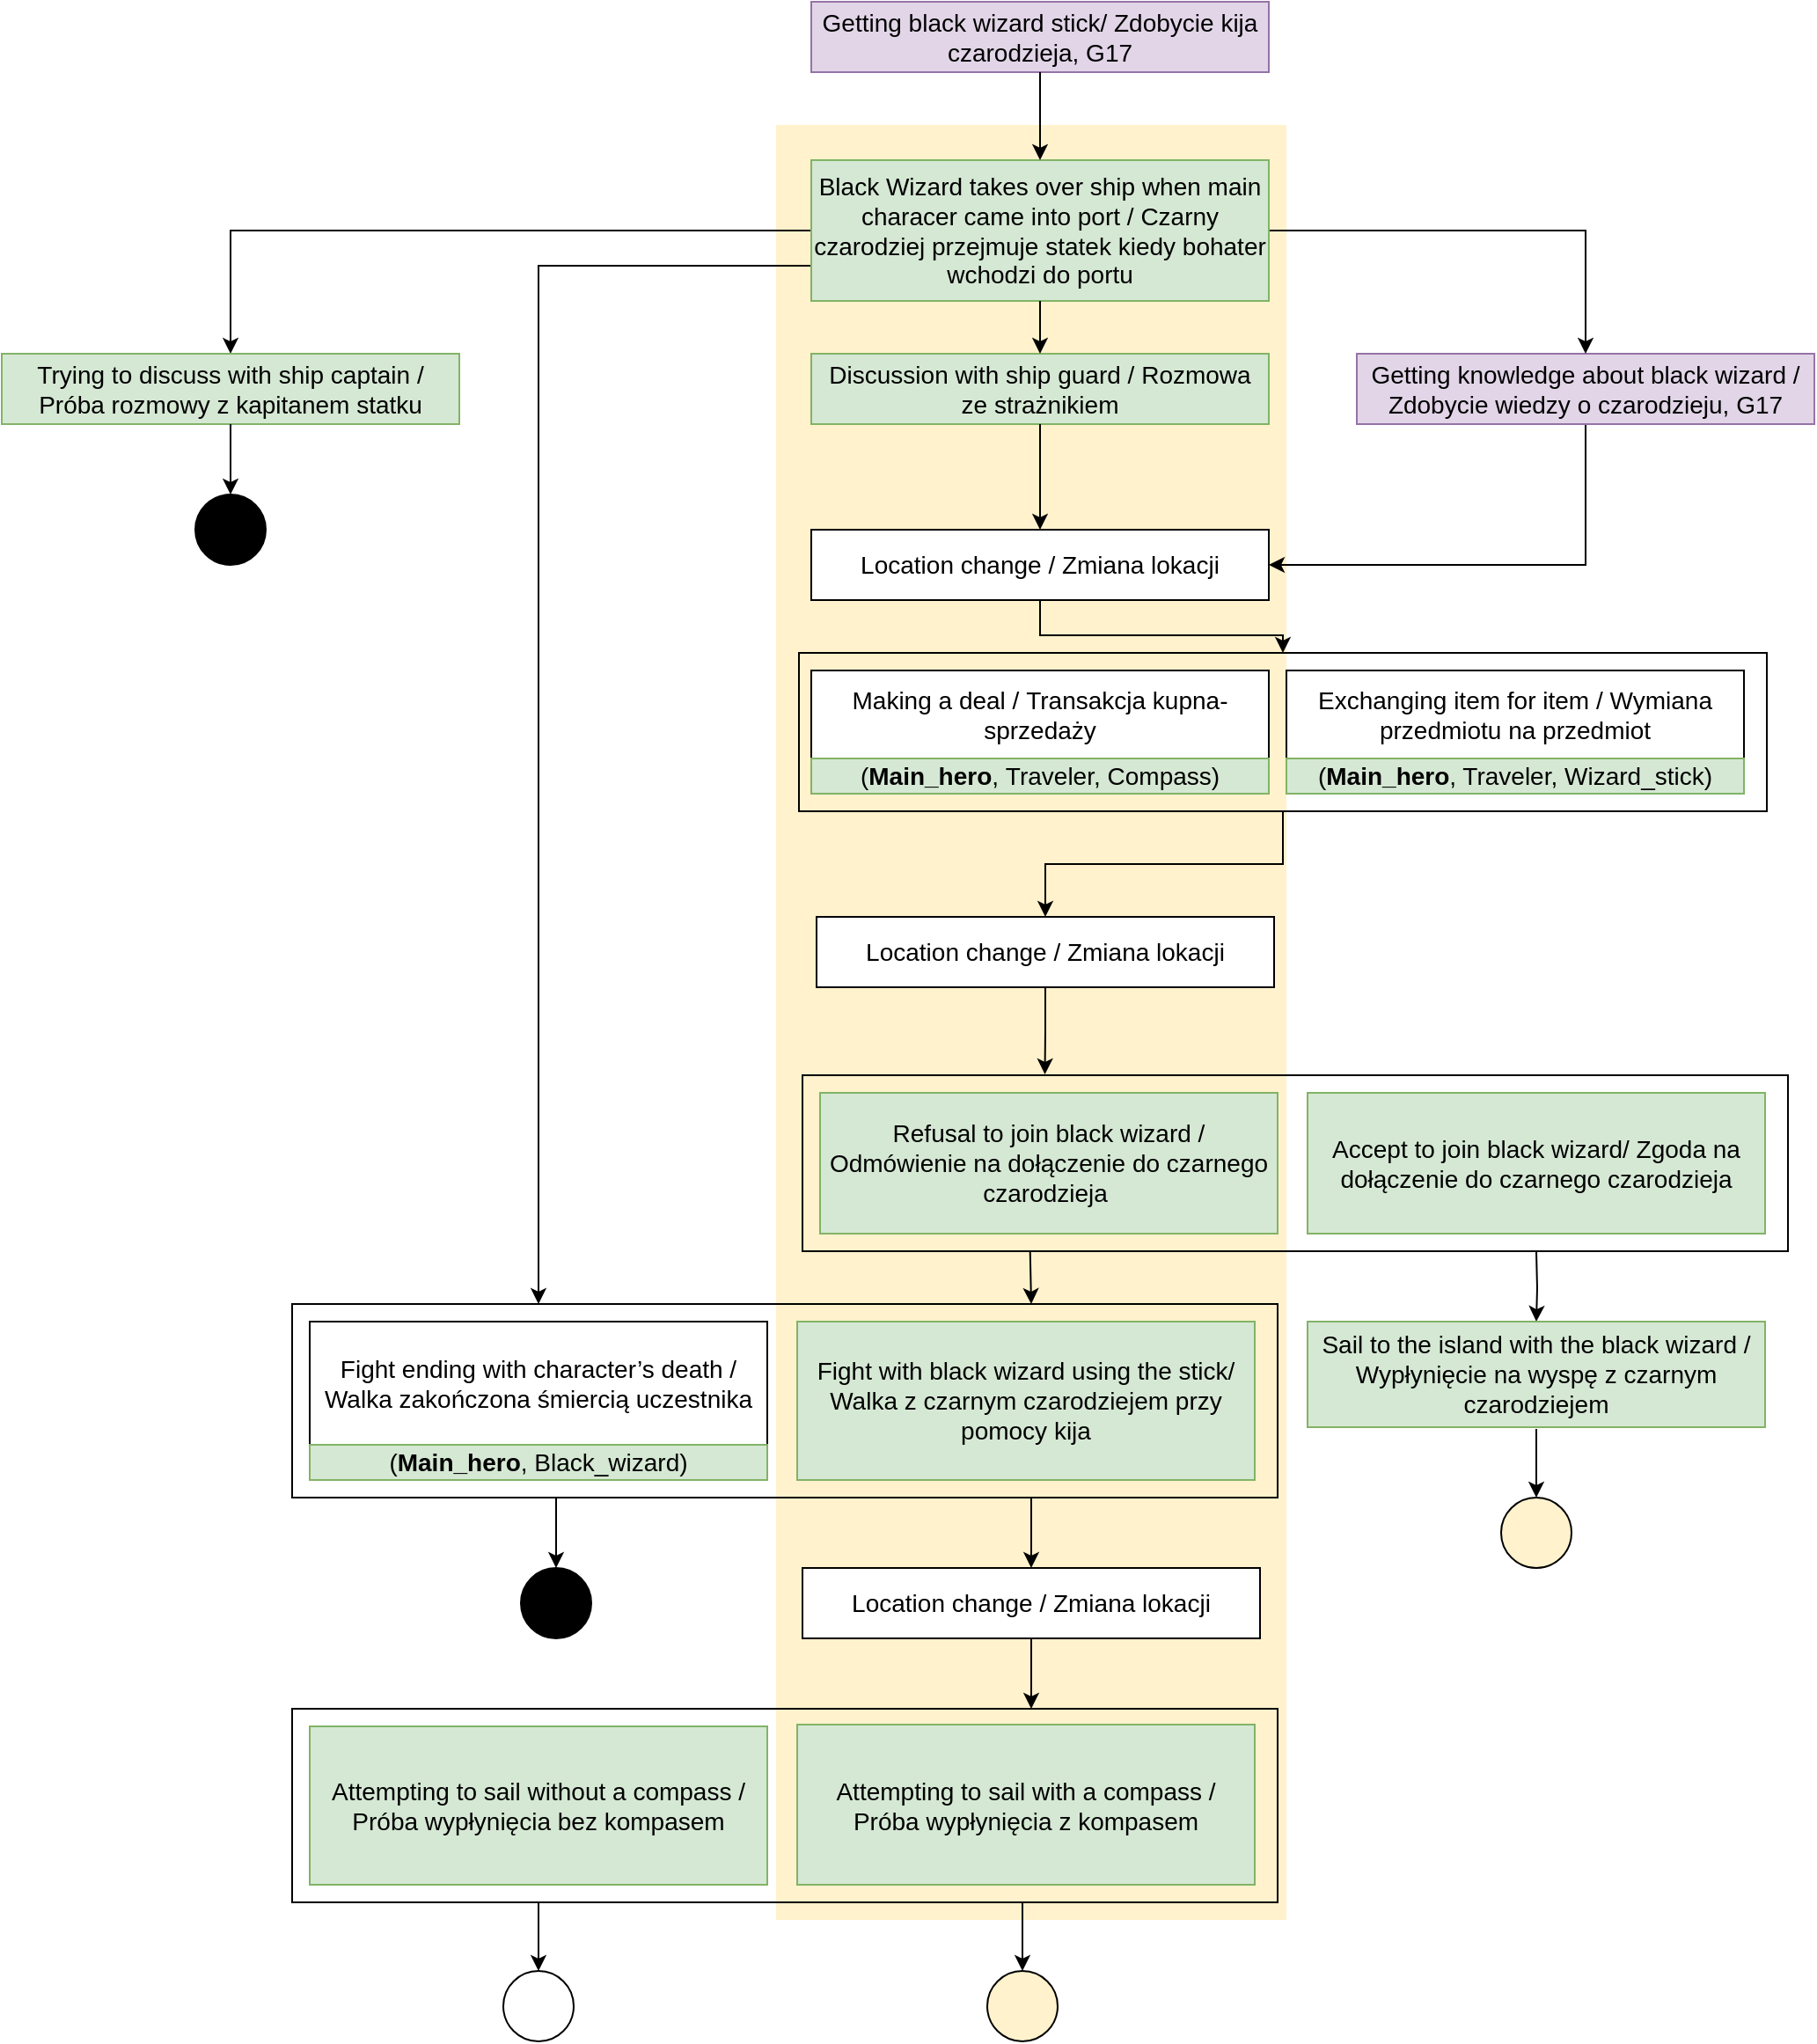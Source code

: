 <mxfile version="17.1.3" type="device"><diagram id="JUIe99RaXZnTiBBMId6_" name="Page-1"><mxGraphModel dx="780" dy="4045" grid="1" gridSize="10" guides="1" tooltips="1" connect="1" arrows="1" fold="1" page="1" pageScale="1" pageWidth="2339" pageHeight="3300" math="0" shadow="0"><root><mxCell id="0"/><mxCell id="1" parent="0"/><mxCell id="6ssIoBOc6qYWrYEqaU_J-1" value="" style="rounded=0;whiteSpace=wrap;html=1;fillColor=#fff2cc;fontFamily=Helvetica;fontSize=14;strokeColor=none;" parent="1" vertex="1"><mxGeometry x="460" y="-3180" width="290" height="1020" as="geometry"/></mxCell><mxCell id="3eL0S95hv30FIU-_vPZg-2" value="&lt;font style=&quot;font-size: 14px&quot;&gt;Getting black wizard stick/ Zdobycie kija czarodzieja, G17&lt;/font&gt;" style="rounded=0;whiteSpace=wrap;html=1;strokeColor=#9673a6;fillColor=#e1d5e7;" parent="1" vertex="1"><mxGeometry x="480" y="-3250" width="260" height="40" as="geometry"/></mxCell><mxCell id="1r0AxIOJ8wrqg4vT5cxQ-17" style="edgeStyle=orthogonalEdgeStyle;rounded=0;orthogonalLoop=1;jettySize=auto;html=1;exitX=0.5;exitY=1;exitDx=0;exitDy=0;entryX=1;entryY=0.5;entryDx=0;entryDy=0;" parent="1" source="ufufVObrW8CTADVqrJGx-1" target="ZIhdXNscRNdTgrio2IBK-1" edge="1"><mxGeometry relative="1" as="geometry"/></mxCell><mxCell id="ufufVObrW8CTADVqrJGx-1" value="&lt;font style=&quot;font-size: 14px&quot;&gt;Getting knowledge about black wizard / Zdobycie wiedzy o czarodzieju, G17&lt;/font&gt;" style="rounded=0;whiteSpace=wrap;html=1;strokeColor=#9673a6;fillColor=#e1d5e7;" parent="1" vertex="1"><mxGeometry x="790" y="-3050" width="260" height="40" as="geometry"/></mxCell><mxCell id="1r0AxIOJ8wrqg4vT5cxQ-10" style="edgeStyle=orthogonalEdgeStyle;rounded=0;orthogonalLoop=1;jettySize=auto;html=1;exitX=1;exitY=0.5;exitDx=0;exitDy=0;entryX=0.5;entryY=0;entryDx=0;entryDy=0;" parent="1" source="iC4ka-_rJEcCQ6Xw9VPW-1" target="ufufVObrW8CTADVqrJGx-1" edge="1"><mxGeometry relative="1" as="geometry"/></mxCell><mxCell id="Px89KU_xuyapMKY60u8Z-1" style="edgeStyle=orthogonalEdgeStyle;rounded=0;orthogonalLoop=1;jettySize=auto;html=1;exitX=0;exitY=0.5;exitDx=0;exitDy=0;entryX=0.5;entryY=0;entryDx=0;entryDy=0;" parent="1" source="iC4ka-_rJEcCQ6Xw9VPW-1" target="xVncM1CwSNO0NZ3d6eDj-2" edge="1"><mxGeometry relative="1" as="geometry"/></mxCell><mxCell id="Px89KU_xuyapMKY60u8Z-2" style="edgeStyle=orthogonalEdgeStyle;rounded=0;orthogonalLoop=1;jettySize=auto;html=1;exitX=0;exitY=0.75;exitDx=0;exitDy=0;entryX=0.25;entryY=0;entryDx=0;entryDy=0;" parent="1" source="iC4ka-_rJEcCQ6Xw9VPW-1" target="Zl7LZCgxTLRb8pQttS_V-1" edge="1"><mxGeometry relative="1" as="geometry"/></mxCell><mxCell id="iC4ka-_rJEcCQ6Xw9VPW-1" value="&lt;span style=&quot;font-family: &amp;#34;arial&amp;#34; ; font-size: 14px&quot;&gt;Black Wizard takes over ship when main characer came into port / Czarny czarodziej przejmuje statek kiedy bohater wchodzi do portu&lt;/span&gt;" style="rounded=0;whiteSpace=wrap;html=1;sketch=0;fillColor=#d5e8d4;strokeColor=#82b366;align=center;" parent="1" vertex="1"><mxGeometry x="480" y="-3160" width="260" height="80" as="geometry"/></mxCell><mxCell id="CBUeyCIiHJk4OpSg9vcD-1" value="&lt;font face=&quot;arial&quot;&gt;&lt;span style=&quot;font-size: 14px&quot;&gt;Discussion with ship guard / Rozmowa ze strażnikiem&lt;/span&gt;&lt;br&gt;&lt;/font&gt;" style="rounded=0;whiteSpace=wrap;html=1;fillColor=#d5e8d4;fontSize=14;strokeColor=#82b366;" parent="1" vertex="1"><mxGeometry x="480" y="-3050" width="260" height="40" as="geometry"/></mxCell><mxCell id="1r0AxIOJ8wrqg4vT5cxQ-16" style="edgeStyle=orthogonalEdgeStyle;rounded=0;orthogonalLoop=1;jettySize=auto;html=1;exitX=0.5;exitY=1;exitDx=0;exitDy=0;entryX=0.5;entryY=0;entryDx=0;entryDy=0;" parent="1" source="CBUeyCIiHJk4OpSg9vcD-1" target="ZIhdXNscRNdTgrio2IBK-1" edge="1"><mxGeometry relative="1" as="geometry"><mxPoint x="610" y="-2990" as="sourcePoint"/></mxGeometry></mxCell><mxCell id="CBUeyCIiHJk4OpSg9vcD-3" style="rounded=0;orthogonalLoop=1;jettySize=auto;html=1;exitX=0.25;exitY=1;exitDx=0;exitDy=0;entryX=0.25;entryY=0;entryDx=0;entryDy=0;fontSize=14;" parent="1" source="CBUeyCIiHJk4OpSg9vcD-1" edge="1"><mxGeometry relative="1" as="geometry"><mxPoint x="555" y="-3040" as="sourcePoint"/><mxPoint x="545" y="-3010" as="targetPoint"/></mxGeometry></mxCell><mxCell id="2wrk7SRzFRKvGeMuATV7-3" style="rounded=0;orthogonalLoop=1;jettySize=auto;html=1;exitX=0.25;exitY=1;exitDx=0;exitDy=0;entryX=0.25;entryY=0;entryDx=0;entryDy=0;fontSize=14;" parent="1" edge="1"><mxGeometry relative="1" as="geometry"><mxPoint x="548" y="-3030" as="sourcePoint"/><mxPoint x="548" y="-3030" as="targetPoint"/></mxGeometry></mxCell><mxCell id="JMDKY-fmRvfE_yuMLyGS-4" value="" style="endArrow=classic;html=1;rounded=0;entryX=0.5;entryY=0;entryDx=0;entryDy=0;" parent="1" target="iC4ka-_rJEcCQ6Xw9VPW-1" edge="1"><mxGeometry width="50" height="50" relative="1" as="geometry"><mxPoint x="610" y="-3210" as="sourcePoint"/><mxPoint x="630" y="-2900" as="targetPoint"/></mxGeometry></mxCell><mxCell id="JMDKY-fmRvfE_yuMLyGS-5" value="" style="endArrow=classic;html=1;rounded=0;entryX=0.5;entryY=0;entryDx=0;entryDy=0;exitX=0.5;exitY=1;exitDx=0;exitDy=0;" parent="1" source="iC4ka-_rJEcCQ6Xw9VPW-1" target="CBUeyCIiHJk4OpSg9vcD-1" edge="1"><mxGeometry width="50" height="50" relative="1" as="geometry"><mxPoint x="610" y="-3060" as="sourcePoint"/><mxPoint x="620" y="-3120" as="targetPoint"/></mxGeometry></mxCell><mxCell id="1r0AxIOJ8wrqg4vT5cxQ-1" style="edgeStyle=orthogonalEdgeStyle;rounded=0;orthogonalLoop=1;jettySize=auto;html=1;exitX=0.5;exitY=1;exitDx=0;exitDy=0;entryX=0.5;entryY=0;entryDx=0;entryDy=0;" parent="1" source="ZIhdXNscRNdTgrio2IBK-1" target="h1MI7B73lOjZTROLdxvK-1" edge="1"><mxGeometry relative="1" as="geometry"/></mxCell><mxCell id="ZIhdXNscRNdTgrio2IBK-1" value="&lt;span id=&quot;docs-internal-guid-4cfbbf0f-7fff-1ddc-6e00-4f36d3d0db7e&quot;&gt;&lt;span style=&quot;background-color: transparent ; vertical-align: baseline&quot;&gt;&lt;font&gt;&lt;font face=&quot;arial&quot;&gt;&lt;span style=&quot;font-size: 14px&quot;&gt;Location change / Zmiana lokacji&lt;/span&gt;&lt;/font&gt;&lt;br&gt;&lt;/font&gt;&lt;/span&gt;&lt;/span&gt;" style="rounded=0;whiteSpace=wrap;html=1;align=center;" parent="1" vertex="1"><mxGeometry x="480" y="-2950" width="260" height="40" as="geometry"/></mxCell><mxCell id="ykdbTU9exdxIuXBFj9h4-3" style="edgeStyle=orthogonalEdgeStyle;rounded=0;orthogonalLoop=1;jettySize=auto;html=1;exitX=0.5;exitY=1;exitDx=0;exitDy=0;entryX=0.5;entryY=0;entryDx=0;entryDy=0;" parent="1" source="h1MI7B73lOjZTROLdxvK-1" target="v_aaNzuPuVtvfUUyjHC7-1" edge="1"><mxGeometry relative="1" as="geometry"/></mxCell><mxCell id="h1MI7B73lOjZTROLdxvK-1" value="" style="rounded=0;whiteSpace=wrap;html=1;strokeColor=#000000;fontFamily=Helvetica;fontSize=14;fillColor=none;" parent="1" vertex="1"><mxGeometry x="473" y="-2880" width="550" height="90" as="geometry"/></mxCell><mxCell id="h1MI7B73lOjZTROLdxvK-2" value="Exchanging item for item / Wymiana przedmiotu na przedmiot" style="rounded=0;whiteSpace=wrap;html=1;fontSize=14;fontFamily=Helvetica;align=center;" parent="1" vertex="1"><mxGeometry x="750" y="-2870" width="260" height="50" as="geometry"/></mxCell><mxCell id="h1MI7B73lOjZTROLdxvK-3" value="&lt;font&gt;Making a deal /&amp;nbsp;Transakcja kupna-sprzedaży&lt;/font&gt;" style="rounded=0;whiteSpace=wrap;html=1;fontSize=14;fontFamily=Helvetica;" parent="1" vertex="1"><mxGeometry x="480" y="-2870" width="260" height="50" as="geometry"/></mxCell><mxCell id="h1MI7B73lOjZTROLdxvK-4" value="&lt;span style=&quot;font-family: &amp;#34;arial&amp;#34;&quot;&gt;(&lt;/span&gt;&lt;span style=&quot;font-family: &amp;#34;arial&amp;#34;&quot;&gt;&lt;b&gt;Main_hero&lt;/b&gt;,&amp;nbsp;&lt;/span&gt;&lt;span style=&quot;font-family: &amp;#34;arial&amp;#34;&quot;&gt;Traveler, Compass)&lt;/span&gt;" style="rounded=0;whiteSpace=wrap;html=1;sketch=0;fillColor=#d5e8d4;strokeColor=#82b366;align=center;fontSize=14;fontFamily=Helvetica;" parent="1" vertex="1"><mxGeometry x="480" y="-2820" width="260" height="20" as="geometry"/></mxCell><mxCell id="h1MI7B73lOjZTROLdxvK-5" style="rounded=0;orthogonalLoop=1;jettySize=auto;html=1;exitX=0.75;exitY=1;exitDx=0;exitDy=0;fontSize=14;" parent="1" source="h1MI7B73lOjZTROLdxvK-3" target="h1MI7B73lOjZTROLdxvK-4" edge="1"><mxGeometry relative="1" as="geometry"><mxPoint x="778" y="-2809" as="sourcePoint"/><mxPoint x="801.689" y="-2775.495" as="targetPoint"/></mxGeometry></mxCell><mxCell id="h1MI7B73lOjZTROLdxvK-6" value="&lt;span style=&quot;font-family: &amp;#34;arial&amp;#34;&quot;&gt;(&lt;/span&gt;&lt;span style=&quot;font-family: &amp;#34;arial&amp;#34;&quot;&gt;&lt;b&gt;Main_hero&lt;/b&gt;, Traveler, Wizard_stick&lt;/span&gt;&lt;span style=&quot;font-family: &amp;#34;arial&amp;#34;&quot;&gt;)&lt;/span&gt;" style="rounded=0;whiteSpace=wrap;html=1;sketch=0;fillColor=#d5e8d4;strokeColor=#82b366;align=center;fontSize=14;fontFamily=Helvetica;" parent="1" vertex="1"><mxGeometry x="750" y="-2820" width="260" height="20" as="geometry"/></mxCell><mxCell id="h1MI7B73lOjZTROLdxvK-7" style="rounded=0;orthogonalLoop=1;jettySize=auto;html=1;fontSize=14;" parent="1" source="h1MI7B73lOjZTROLdxvK-2" target="h1MI7B73lOjZTROLdxvK-6" edge="1"><mxGeometry relative="1" as="geometry"><mxPoint x="1019.667" y="-2809" as="sourcePoint"/><mxPoint x="1057.0" y="-2781.0" as="targetPoint"/></mxGeometry></mxCell><mxCell id="1r0AxIOJ8wrqg4vT5cxQ-8" style="edgeStyle=orthogonalEdgeStyle;rounded=0;orthogonalLoop=1;jettySize=auto;html=1;exitX=0.5;exitY=1;exitDx=0;exitDy=0;entryX=0.246;entryY=-0.005;entryDx=0;entryDy=0;entryPerimeter=0;" parent="1" source="v_aaNzuPuVtvfUUyjHC7-1" target="4udx_1XUjHnXzXAFPExe-1" edge="1"><mxGeometry relative="1" as="geometry"/></mxCell><mxCell id="v_aaNzuPuVtvfUUyjHC7-1" value="&lt;span id=&quot;docs-internal-guid-4cfbbf0f-7fff-1ddc-6e00-4f36d3d0db7e&quot;&gt;&lt;span style=&quot;background-color: transparent ; vertical-align: baseline&quot;&gt;&lt;font&gt;&lt;font face=&quot;arial&quot;&gt;&lt;span style=&quot;font-size: 14px&quot;&gt;Location change / Zmiana lokacji&lt;/span&gt;&lt;/font&gt;&lt;br&gt;&lt;/font&gt;&lt;/span&gt;&lt;/span&gt;" style="rounded=0;whiteSpace=wrap;html=1;align=center;" parent="1" vertex="1"><mxGeometry x="483" y="-2730" width="260" height="40" as="geometry"/></mxCell><mxCell id="-w87uNSPLxi0LxaIaXYw-3" style="edgeStyle=orthogonalEdgeStyle;rounded=0;orthogonalLoop=1;jettySize=auto;html=1;exitX=0.75;exitY=1;exitDx=0;exitDy=0;entryX=0.5;entryY=0;entryDx=0;entryDy=0;" edge="1" parent="1" source="Zl7LZCgxTLRb8pQttS_V-1" target="-w87uNSPLxi0LxaIaXYw-1"><mxGeometry relative="1" as="geometry"/></mxCell><mxCell id="Zl7LZCgxTLRb8pQttS_V-1" value="" style="rounded=0;whiteSpace=wrap;html=1;strokeColor=#000000;fontFamily=Helvetica;fontSize=14;fillColor=none;" parent="1" vertex="1"><mxGeometry x="185" y="-2510" width="560" height="110" as="geometry"/></mxCell><mxCell id="Zl7LZCgxTLRb8pQttS_V-2" value="&lt;font&gt;Fight with black wizard using the stick/ Walka z czarnym czarodziejem przy pomocy kija&lt;br style=&quot;font-size: 14px&quot;&gt;&lt;/font&gt;" style="rounded=0;whiteSpace=wrap;html=1;fontSize=14;fontFamily=Helvetica;fillColor=#d5e8d4;strokeColor=#82b366;" parent="1" vertex="1"><mxGeometry x="472" y="-2500" width="260" height="90" as="geometry"/></mxCell><mxCell id="Zl7LZCgxTLRb8pQttS_V-3" value="&lt;span style=&quot;color: rgb(0 , 0 , 0) ; font-family: &amp;#34;helvetica&amp;#34; ; font-size: 14px ; font-style: normal ; font-weight: 400 ; letter-spacing: normal ; text-align: center ; text-indent: 0px ; text-transform: none ; word-spacing: 0px ; display: inline ; float: none&quot;&gt;Fight ending with character’s death / Walka zakończona śmiercią uczestnika&lt;/span&gt;" style="rounded=0;whiteSpace=wrap;html=1;fontSize=14;fontFamily=Helvetica;" parent="1" vertex="1"><mxGeometry x="195" y="-2500" width="260" height="70" as="geometry"/></mxCell><mxCell id="Zl7LZCgxTLRb8pQttS_V-4" value="&lt;span style=&quot;font-family: &amp;#34;arial&amp;#34;&quot;&gt;(&lt;/span&gt;&lt;span style=&quot;font-family: &amp;#34;arial&amp;#34;&quot;&gt;&lt;b&gt;Main_hero&lt;/b&gt;, Black_wizard&lt;/span&gt;&lt;span style=&quot;font-family: &amp;#34;arial&amp;#34;&quot;&gt;)&lt;/span&gt;" style="rounded=0;whiteSpace=wrap;html=1;sketch=0;fillColor=#d5e8d4;strokeColor=#82b366;align=center;fontSize=14;fontFamily=Helvetica;" parent="1" vertex="1"><mxGeometry x="195" y="-2430" width="260" height="20" as="geometry"/></mxCell><mxCell id="Zl7LZCgxTLRb8pQttS_V-5" style="rounded=0;orthogonalLoop=1;jettySize=auto;html=1;exitX=0.75;exitY=1;exitDx=0;exitDy=0;fontSize=14;" parent="1" source="Zl7LZCgxTLRb8pQttS_V-3" target="Zl7LZCgxTLRb8pQttS_V-4" edge="1"><mxGeometry relative="1" as="geometry"><mxPoint x="650" y="-2429" as="sourcePoint"/><mxPoint x="673.689" y="-2395.495" as="targetPoint"/></mxGeometry></mxCell><mxCell id="1r0AxIOJ8wrqg4vT5cxQ-4" style="edgeStyle=orthogonalEdgeStyle;rounded=0;orthogonalLoop=1;jettySize=auto;html=1;exitX=0.231;exitY=0.996;exitDx=0;exitDy=0;entryX=0.75;entryY=0;entryDx=0;entryDy=0;exitPerimeter=0;" parent="1" source="4udx_1XUjHnXzXAFPExe-1" target="Zl7LZCgxTLRb8pQttS_V-1" edge="1"><mxGeometry relative="1" as="geometry"/></mxCell><mxCell id="4udx_1XUjHnXzXAFPExe-1" value="" style="rounded=0;whiteSpace=wrap;html=1;strokeColor=#000000;fontFamily=Helvetica;fontSize=14;fillColor=none;" parent="1" vertex="1"><mxGeometry x="475" y="-2640" width="560" height="100" as="geometry"/></mxCell><mxCell id="4udx_1XUjHnXzXAFPExe-2" value="&lt;font&gt;Accept to join black wizard/ Zgoda na dołączenie do czarnego czarodzieja&lt;br style=&quot;font-size: 14px&quot;&gt;&lt;/font&gt;" style="rounded=0;whiteSpace=wrap;html=1;fontSize=14;fontFamily=Helvetica;fillColor=#d5e8d4;strokeColor=#82b366;" parent="1" vertex="1"><mxGeometry x="762" y="-2630" width="260" height="80" as="geometry"/></mxCell><mxCell id="4udx_1XUjHnXzXAFPExe-3" value="&lt;span style=&quot;color: rgb(0 , 0 , 0) ; font-family: &amp;#34;helvetica&amp;#34; ; font-size: 14px ; font-style: normal ; font-weight: 400 ; letter-spacing: normal ; text-align: center ; text-indent: 0px ; text-transform: none ; word-spacing: 0px ; display: inline ; float: none&quot;&gt;Refusal to join black wizard / Odmówienie na dołączenie do czarnego czarodzieja&amp;nbsp;&lt;/span&gt;" style="rounded=0;whiteSpace=wrap;html=1;fontSize=14;fontFamily=Helvetica;fillColor=#d5e8d4;strokeColor=#82b366;" parent="1" vertex="1"><mxGeometry x="485" y="-2630" width="260" height="80" as="geometry"/></mxCell><mxCell id="1r0AxIOJ8wrqg4vT5cxQ-6" style="edgeStyle=orthogonalEdgeStyle;rounded=0;orthogonalLoop=1;jettySize=auto;html=1;entryX=0.5;entryY=0;entryDx=0;entryDy=0;" parent="1" target="1r0AxIOJ8wrqg4vT5cxQ-5" edge="1"><mxGeometry relative="1" as="geometry"><mxPoint x="892" y="-2540" as="sourcePoint"/></mxGeometry></mxCell><mxCell id="juHRSvs4YlUHAhezM2ZO-1" style="rounded=0;orthogonalLoop=1;jettySize=auto;html=1;fontSize=14;" parent="1" target="juHRSvs4YlUHAhezM2ZO-2" edge="1"><mxGeometry relative="1" as="geometry"><mxPoint x="335" y="-2400" as="sourcePoint"/></mxGeometry></mxCell><mxCell id="juHRSvs4YlUHAhezM2ZO-2" value="" style="ellipse;whiteSpace=wrap;html=1;aspect=fixed;fontSize=14;align=center;fillColor=#000000;" parent="1" vertex="1"><mxGeometry x="315" y="-2360" width="40" height="40" as="geometry"/></mxCell><mxCell id="RmtvEg6lQUHxPJLTKj9z-1" value="" style="ellipse;whiteSpace=wrap;html=1;aspect=fixed;fontSize=14;align=center;fillColor=#fff2cc;strokeWidth=1;" parent="1" vertex="1"><mxGeometry x="872" y="-2400" width="40" height="40" as="geometry"/></mxCell><mxCell id="RmtvEg6lQUHxPJLTKj9z-2" value="" style="endArrow=classic;html=1;fontFamily=Helvetica;fontSize=14;exitX=0.5;exitY=1;exitDx=0;exitDy=0;entryX=0.5;entryY=0;entryDx=0;entryDy=0;strokeWidth=1;" parent="1" target="RmtvEg6lQUHxPJLTKj9z-1" edge="1"><mxGeometry width="50" height="50" relative="1" as="geometry"><mxPoint x="892" y="-2439" as="sourcePoint"/><mxPoint x="842" y="-2569" as="targetPoint"/></mxGeometry></mxCell><mxCell id="RmtvEg6lQUHxPJLTKj9z-3" value="" style="ellipse;whiteSpace=wrap;html=1;aspect=fixed;fontSize=14;align=center;fillColor=#fff2cc;strokeWidth=1;" parent="1" vertex="1"><mxGeometry x="580" y="-2131" width="40" height="40" as="geometry"/></mxCell><mxCell id="RmtvEg6lQUHxPJLTKj9z-4" value="" style="endArrow=classic;html=1;fontFamily=Helvetica;fontSize=14;exitX=0.5;exitY=1;exitDx=0;exitDy=0;entryX=0.5;entryY=0;entryDx=0;entryDy=0;strokeWidth=1;" parent="1" target="RmtvEg6lQUHxPJLTKj9z-3" edge="1"><mxGeometry width="50" height="50" relative="1" as="geometry"><mxPoint x="600" y="-2170" as="sourcePoint"/><mxPoint x="550" y="-2300" as="targetPoint"/></mxGeometry></mxCell><mxCell id="1r0AxIOJ8wrqg4vT5cxQ-5" value="&lt;font face=&quot;arial&quot;&gt;&lt;span style=&quot;font-size: 14px&quot;&gt;Sail to the island with the black wizard&amp;nbsp;/ Wypłynięcie na wyspę z czarnym czarodziejem&lt;/span&gt;&lt;/font&gt;" style="rounded=0;whiteSpace=wrap;html=1;sketch=0;fillColor=#d5e8d4;strokeColor=#82b366;align=center;" parent="1" vertex="1"><mxGeometry x="762" y="-2500" width="260" height="60" as="geometry"/></mxCell><mxCell id="1r0AxIOJ8wrqg4vT5cxQ-18" value="" style="rounded=0;whiteSpace=wrap;html=1;strokeColor=#000000;fontFamily=Helvetica;fontSize=14;fillColor=none;" parent="1" vertex="1"><mxGeometry x="185" y="-2280" width="560" height="110" as="geometry"/></mxCell><mxCell id="1r0AxIOJ8wrqg4vT5cxQ-19" value="&lt;font&gt;Attempting to sail with a compass&amp;nbsp;/ Próba&amp;nbsp;&lt;span style=&quot;font-family: &amp;#34;helvetica&amp;#34;&quot;&gt;wypłynięcia&amp;nbsp;&lt;/span&gt;z kompasem&lt;br style=&quot;font-size: 14px&quot;&gt;&lt;/font&gt;" style="rounded=0;whiteSpace=wrap;html=1;fontSize=14;fontFamily=Helvetica;fillColor=#d5e8d4;strokeColor=#82b366;" parent="1" vertex="1"><mxGeometry x="472" y="-2271" width="260" height="91" as="geometry"/></mxCell><mxCell id="1r0AxIOJ8wrqg4vT5cxQ-20" value="Attempting to sail without a compass&amp;nbsp;/ Próba&amp;nbsp;&lt;span style=&quot;font-family: &amp;#34;helvetica&amp;#34;&quot;&gt;wypłynięcia&amp;nbsp;&lt;/span&gt;bez kompasem" style="rounded=0;whiteSpace=wrap;html=1;fontSize=14;fontFamily=Helvetica;fillColor=#d5e8d4;strokeColor=#82b366;" parent="1" vertex="1"><mxGeometry x="195" y="-2270" width="260" height="90" as="geometry"/></mxCell><mxCell id="1r0AxIOJ8wrqg4vT5cxQ-27" value="" style="ellipse;whiteSpace=wrap;html=1;aspect=fixed;fontSize=14;align=center;fillColor=default;strokeWidth=1;" parent="1" vertex="1"><mxGeometry x="305" y="-2131" width="40" height="40" as="geometry"/></mxCell><mxCell id="1r0AxIOJ8wrqg4vT5cxQ-28" value="" style="endArrow=classic;html=1;fontFamily=Helvetica;fontSize=14;exitX=0.5;exitY=1;exitDx=0;exitDy=0;entryX=0.5;entryY=0;entryDx=0;entryDy=0;strokeWidth=1;" parent="1" target="1r0AxIOJ8wrqg4vT5cxQ-27" edge="1"><mxGeometry width="50" height="50" relative="1" as="geometry"><mxPoint x="325" y="-2170" as="sourcePoint"/><mxPoint x="275" y="-2300" as="targetPoint"/></mxGeometry></mxCell><mxCell id="xVncM1CwSNO0NZ3d6eDj-2" value="&lt;font face=&quot;arial&quot;&gt;Trying to discuss with ship captain / Próba rozmowy z kapitanem statku&lt;br&gt;&lt;/font&gt;" style="rounded=0;whiteSpace=wrap;html=1;fillColor=#d5e8d4;fontSize=14;strokeColor=#82b366;" parent="1" vertex="1"><mxGeometry x="20" y="-3050" width="260" height="40" as="geometry"/></mxCell><mxCell id="xVncM1CwSNO0NZ3d6eDj-5" style="rounded=0;orthogonalLoop=1;jettySize=auto;html=1;exitX=0.25;exitY=1;exitDx=0;exitDy=0;entryX=0.25;entryY=0;entryDx=0;entryDy=0;fontSize=14;" parent="1" edge="1"><mxGeometry relative="1" as="geometry"><mxPoint x="88" y="-3030" as="sourcePoint"/><mxPoint x="88" y="-3030" as="targetPoint"/></mxGeometry></mxCell><mxCell id="xVncM1CwSNO0NZ3d6eDj-6" style="rounded=0;orthogonalLoop=1;jettySize=auto;html=1;fontSize=14;" parent="1" target="xVncM1CwSNO0NZ3d6eDj-7" edge="1"><mxGeometry relative="1" as="geometry"><mxPoint x="150" y="-3010" as="sourcePoint"/></mxGeometry></mxCell><mxCell id="xVncM1CwSNO0NZ3d6eDj-7" value="" style="ellipse;whiteSpace=wrap;html=1;aspect=fixed;fontSize=14;align=center;fillColor=#000000;" parent="1" vertex="1"><mxGeometry x="130" y="-2970" width="40" height="40" as="geometry"/></mxCell><mxCell id="-w87uNSPLxi0LxaIaXYw-4" style="edgeStyle=orthogonalEdgeStyle;rounded=0;orthogonalLoop=1;jettySize=auto;html=1;exitX=0.5;exitY=1;exitDx=0;exitDy=0;entryX=0.75;entryY=0;entryDx=0;entryDy=0;" edge="1" parent="1" source="-w87uNSPLxi0LxaIaXYw-1" target="1r0AxIOJ8wrqg4vT5cxQ-18"><mxGeometry relative="1" as="geometry"/></mxCell><mxCell id="-w87uNSPLxi0LxaIaXYw-1" value="&lt;span id=&quot;docs-internal-guid-4cfbbf0f-7fff-1ddc-6e00-4f36d3d0db7e&quot;&gt;&lt;span style=&quot;background-color: transparent ; vertical-align: baseline&quot;&gt;&lt;font&gt;&lt;font face=&quot;arial&quot;&gt;&lt;span style=&quot;font-size: 14px&quot;&gt;Location change / Zmiana lokacji&lt;/span&gt;&lt;/font&gt;&lt;br&gt;&lt;/font&gt;&lt;/span&gt;&lt;/span&gt;" style="rounded=0;whiteSpace=wrap;html=1;align=center;" vertex="1" parent="1"><mxGeometry x="475" y="-2360" width="260" height="40" as="geometry"/></mxCell></root></mxGraphModel></diagram></mxfile>